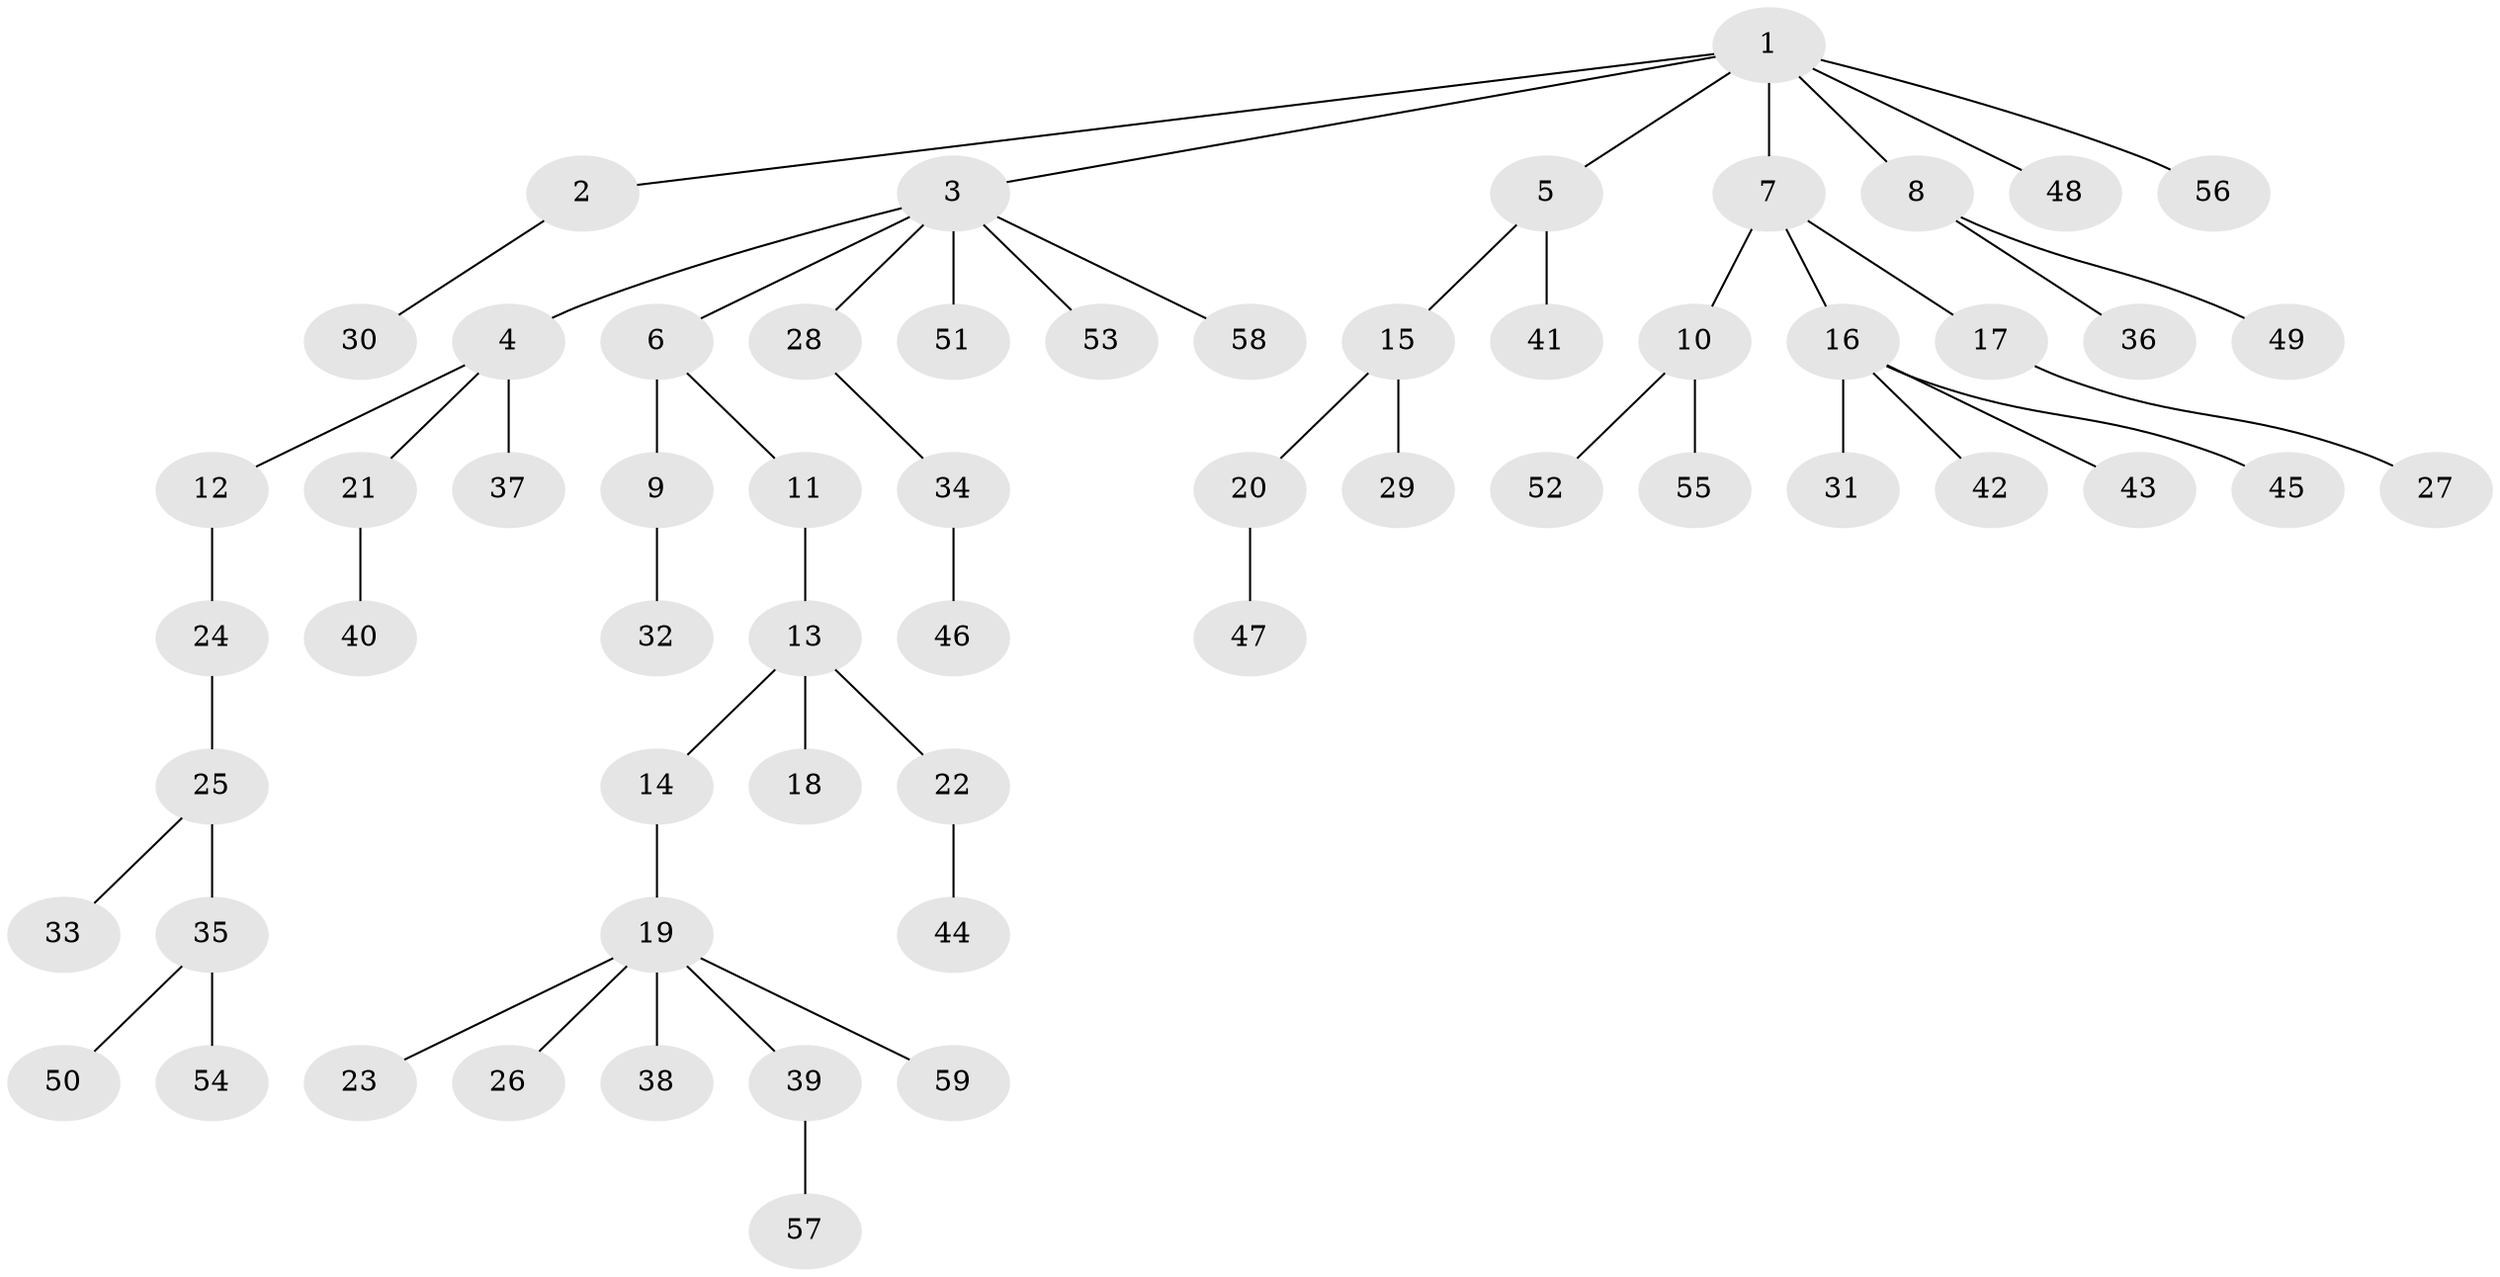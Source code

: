 // coarse degree distribution, {6: 0.06451612903225806, 1: 0.4838709677419355, 3: 0.0967741935483871, 2: 0.3225806451612903, 4: 0.03225806451612903}
// Generated by graph-tools (version 1.1) at 2025/51/03/04/25 22:51:53]
// undirected, 59 vertices, 58 edges
graph export_dot {
  node [color=gray90,style=filled];
  1;
  2;
  3;
  4;
  5;
  6;
  7;
  8;
  9;
  10;
  11;
  12;
  13;
  14;
  15;
  16;
  17;
  18;
  19;
  20;
  21;
  22;
  23;
  24;
  25;
  26;
  27;
  28;
  29;
  30;
  31;
  32;
  33;
  34;
  35;
  36;
  37;
  38;
  39;
  40;
  41;
  42;
  43;
  44;
  45;
  46;
  47;
  48;
  49;
  50;
  51;
  52;
  53;
  54;
  55;
  56;
  57;
  58;
  59;
  1 -- 2;
  1 -- 3;
  1 -- 5;
  1 -- 7;
  1 -- 8;
  1 -- 48;
  1 -- 56;
  2 -- 30;
  3 -- 4;
  3 -- 6;
  3 -- 28;
  3 -- 51;
  3 -- 53;
  3 -- 58;
  4 -- 12;
  4 -- 21;
  4 -- 37;
  5 -- 15;
  5 -- 41;
  6 -- 9;
  6 -- 11;
  7 -- 10;
  7 -- 16;
  7 -- 17;
  8 -- 36;
  8 -- 49;
  9 -- 32;
  10 -- 52;
  10 -- 55;
  11 -- 13;
  12 -- 24;
  13 -- 14;
  13 -- 18;
  13 -- 22;
  14 -- 19;
  15 -- 20;
  15 -- 29;
  16 -- 31;
  16 -- 42;
  16 -- 43;
  16 -- 45;
  17 -- 27;
  19 -- 23;
  19 -- 26;
  19 -- 38;
  19 -- 39;
  19 -- 59;
  20 -- 47;
  21 -- 40;
  22 -- 44;
  24 -- 25;
  25 -- 33;
  25 -- 35;
  28 -- 34;
  34 -- 46;
  35 -- 50;
  35 -- 54;
  39 -- 57;
}
